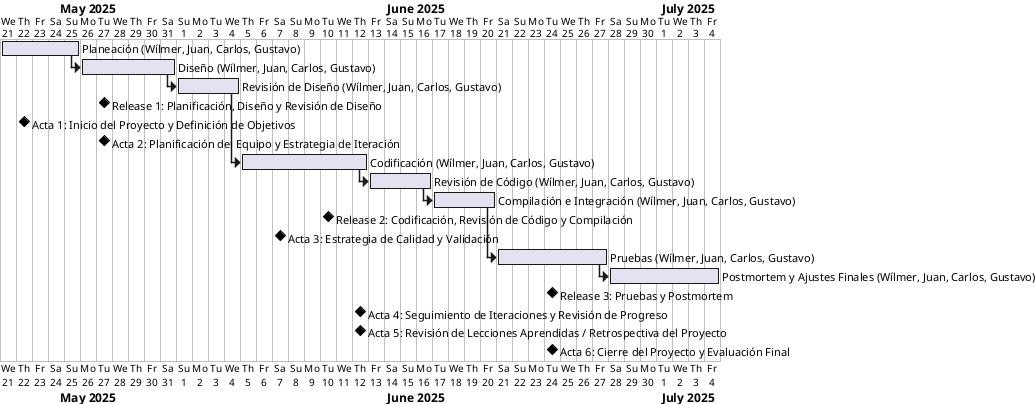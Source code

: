 @startgantt
Project starts 2025-05-21

' Iteración 1: Planificación, Diseño y Revisión de Diseño
[Planeación (Wílmer, Juan, Carlos, Gustavo)] lasts 5 days
[Diseño (Wílmer, Juan, Carlos, Gustavo)] lasts 6 days
[Diseño (Wílmer, Juan, Carlos, Gustavo)] starts at [Planeación (Wílmer, Juan, Carlos, Gustavo)]'s end
[Revisión de Diseño (Wílmer, Juan, Carlos, Gustavo)] lasts 4 days
[Revisión de Diseño (Wílmer, Juan, Carlos, Gustavo)] starts at [Diseño (Wílmer, Juan, Carlos, Gustavo)]'s end

[Release 1: Planificación, Diseño y Revisión de Diseño] happens on 2025-05-27

[Acta 1: Inicio del Proyecto y Definición de Objetivos] happens on 2025-05-22
[Acta 2: Planificación del Equipo y Estrategia de Iteración] happens on 2025-05-27

' Iteración 2: Codificación, Revisión de Código y Compilación
[Codificación (Wílmer, Juan, Carlos, Gustavo)] lasts 8 days
[Codificación (Wílmer, Juan, Carlos, Gustavo)] starts at [Revisión de Diseño (Wílmer, Juan, Carlos, Gustavo)]'s end
[Revisión de Código (Wílmer, Juan, Carlos, Gustavo)] lasts 4 days
[Revisión de Código (Wílmer, Juan, Carlos, Gustavo)] starts at [Codificación (Wílmer, Juan, Carlos, Gustavo)]'s end
[Compilación e Integración (Wílmer, Juan, Carlos, Gustavo)] lasts 4 days
[Compilación e Integración (Wílmer, Juan, Carlos, Gustavo)] starts at [Revisión de Código (Wílmer, Juan, Carlos, Gustavo)]'s end

[Release 2: Codificación, Revisión de Código y Compilación] happens on 2025-06-10

[Acta 3: Estrategia de Calidad y Validación] happens on 2025-06-07

' Iteración 3: Pruebas y Postmortem
[Pruebas (Wílmer, Juan, Carlos, Gustavo)] lasts 7 days
[Pruebas (Wílmer, Juan, Carlos, Gustavo)] starts at [Compilación e Integración (Wílmer, Juan, Carlos, Gustavo)]'s end
[Postmortem y Ajustes Finales (Wílmer, Juan, Carlos, Gustavo)] lasts 7 days
[Postmortem y Ajustes Finales (Wílmer, Juan, Carlos, Gustavo)] starts at [Pruebas (Wílmer, Juan, Carlos, Gustavo)]'s end

[Release 3: Pruebas y Postmortem] happens on 2025-06-24

[Acta 4: Seguimiento de Iteraciones y Revisión de Progreso] happens on 2025-06-12
[Acta 5: Revisión de Lecciones Aprendidas / Retrospectiva del Proyecto] happens on 2025-06-12
[Acta 6: Cierre del Proyecto y Evaluación Final] happens on 2025-06-24

@endgantt